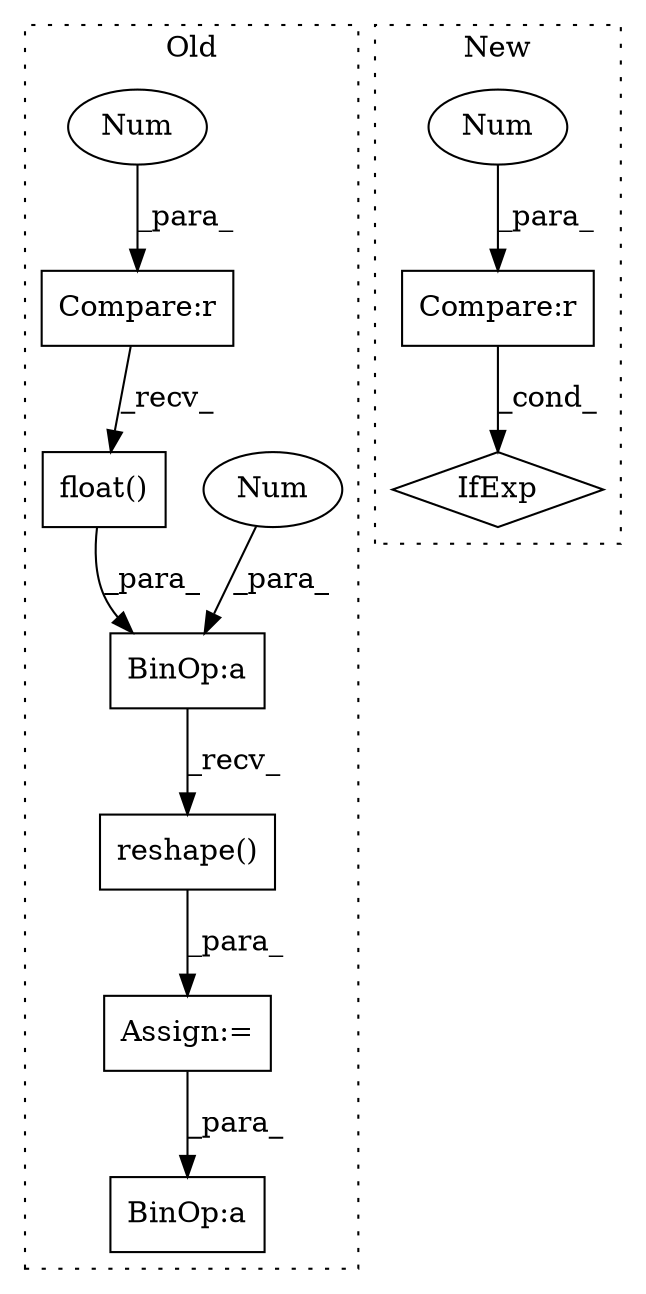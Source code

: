 digraph G {
subgraph cluster0 {
1 [label="float()" a="75" s="16231" l="16" shape="box"];
3 [label="Assign:=" a="68" s="16223" l="3" shape="box"];
6 [label="BinOp:a" a="82" s="16228" l="3" shape="box"];
7 [label="Num" a="76" s="16227" l="1" shape="ellipse"];
8 [label="BinOp:a" a="82" s="16315" l="51" shape="box"];
9 [label="Compare:r" a="40" s="16231" l="8" shape="box"];
10 [label="Num" a="76" s="16237" l="1" shape="ellipse"];
11 [label="reshape()" a="75" s="16226,16261" l="31,28" shape="box"];
label = "Old";
style="dotted";
}
subgraph cluster1 {
2 [label="IfExp" a="51" s="17377,17386" l="4,6" shape="diamond"];
4 [label="Compare:r" a="40" s="17381" l="5" shape="box"];
5 [label="Num" a="76" s="17385" l="1" shape="ellipse"];
label = "New";
style="dotted";
}
1 -> 6 [label="_para_"];
3 -> 8 [label="_para_"];
4 -> 2 [label="_cond_"];
5 -> 4 [label="_para_"];
6 -> 11 [label="_recv_"];
7 -> 6 [label="_para_"];
9 -> 1 [label="_recv_"];
10 -> 9 [label="_para_"];
11 -> 3 [label="_para_"];
}